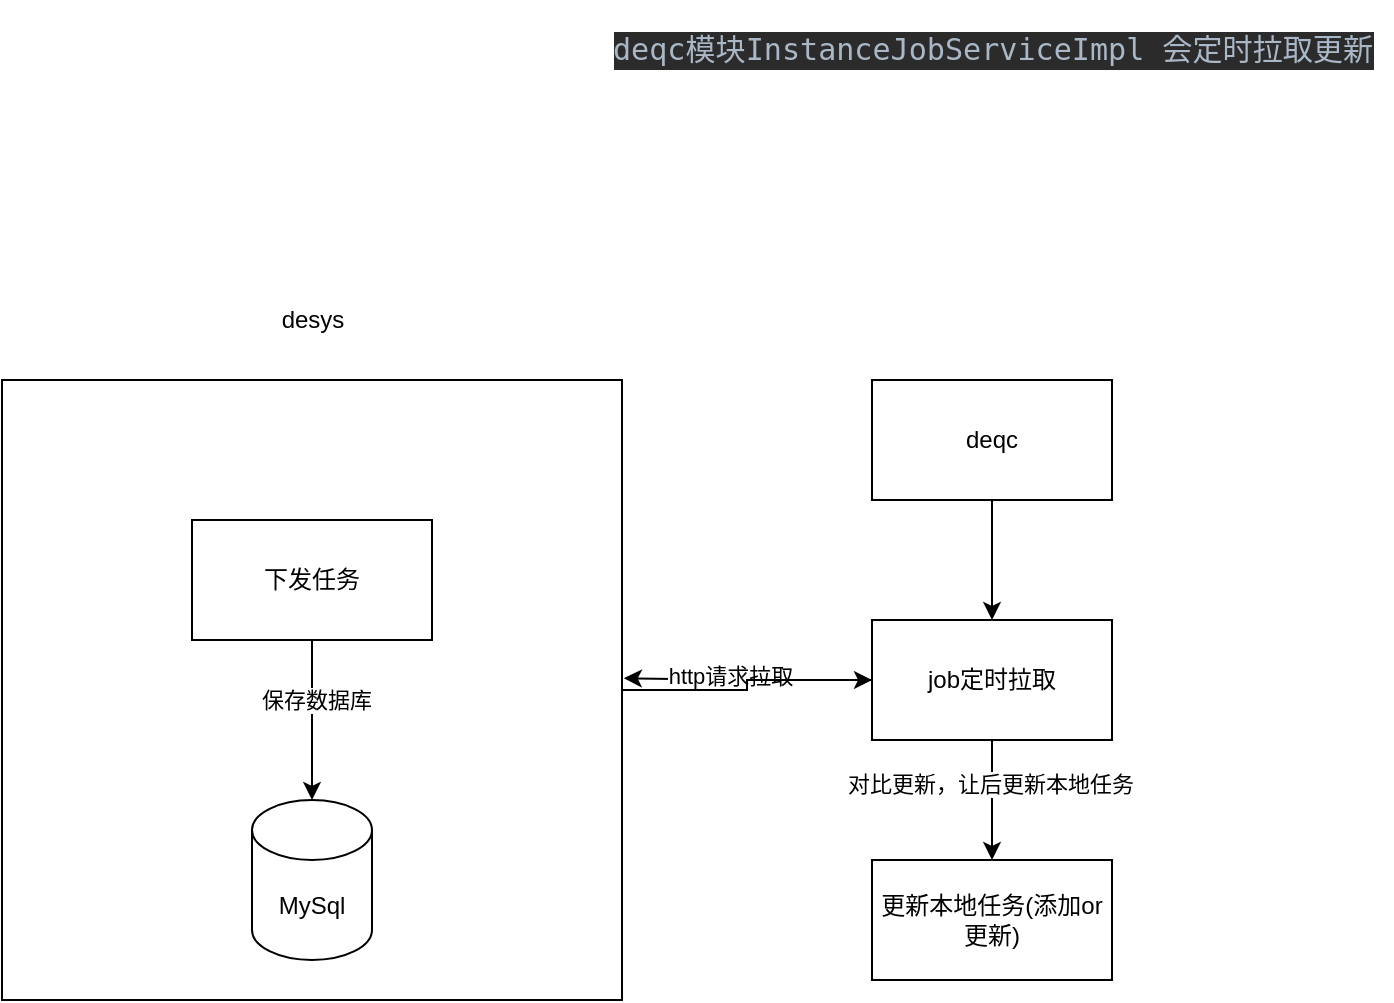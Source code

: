 <mxfile version="14.5.3" type="github">
  <diagram id="j8GE4RQKSZCgPIXTIdFi" name="Page-1">
    <mxGraphModel dx="1127" dy="771" grid="1" gridSize="10" guides="1" tooltips="1" connect="1" arrows="1" fold="1" page="1" pageScale="1" pageWidth="827" pageHeight="1169" math="0" shadow="0">
      <root>
        <mxCell id="0" />
        <mxCell id="1" parent="0" />
        <mxCell id="6EcpN162SlFqgvWLI8rP-2" value="" style="group" parent="1" vertex="1" connectable="0">
          <mxGeometry x="125" y="160" width="555" height="350" as="geometry" />
        </mxCell>
        <mxCell id="gFtA8g6Rq-OLYs5up7ow-9" value="" style="whiteSpace=wrap;html=1;aspect=fixed;" parent="6EcpN162SlFqgvWLI8rP-2" vertex="1">
          <mxGeometry y="40" width="310" height="310" as="geometry" />
        </mxCell>
        <mxCell id="gFtA8g6Rq-OLYs5up7ow-2" value="MySql" style="shape=cylinder3;whiteSpace=wrap;html=1;boundedLbl=1;backgroundOutline=1;size=15;" parent="6EcpN162SlFqgvWLI8rP-2" vertex="1">
          <mxGeometry x="125" y="250" width="60" height="80" as="geometry" />
        </mxCell>
        <mxCell id="gFtA8g6Rq-OLYs5up7ow-7" value="" style="edgeStyle=orthogonalEdgeStyle;rounded=0;orthogonalLoop=1;jettySize=auto;html=1;" parent="6EcpN162SlFqgvWLI8rP-2" source="gFtA8g6Rq-OLYs5up7ow-4" target="gFtA8g6Rq-OLYs5up7ow-2" edge="1">
          <mxGeometry relative="1" as="geometry" />
        </mxCell>
        <mxCell id="gFtA8g6Rq-OLYs5up7ow-8" value="保存数据库" style="edgeLabel;html=1;align=center;verticalAlign=middle;resizable=0;points=[];" parent="gFtA8g6Rq-OLYs5up7ow-7" vertex="1" connectable="0">
          <mxGeometry x="-0.25" y="2" relative="1" as="geometry">
            <mxPoint as="offset" />
          </mxGeometry>
        </mxCell>
        <mxCell id="gFtA8g6Rq-OLYs5up7ow-4" value="下发任务" style="rounded=0;whiteSpace=wrap;html=1;" parent="6EcpN162SlFqgvWLI8rP-2" vertex="1">
          <mxGeometry x="95" y="110" width="120" height="60" as="geometry" />
        </mxCell>
        <mxCell id="gFtA8g6Rq-OLYs5up7ow-11" value="desys" style="text;html=1;align=center;verticalAlign=middle;resizable=0;points=[];autosize=1;" parent="6EcpN162SlFqgvWLI8rP-2" vertex="1">
          <mxGeometry x="130" width="50" height="20" as="geometry" />
        </mxCell>
        <mxCell id="gFtA8g6Rq-OLYs5up7ow-12" value="deqc" style="rounded=0;whiteSpace=wrap;html=1;" parent="6EcpN162SlFqgvWLI8rP-2" vertex="1">
          <mxGeometry x="435" y="40" width="120" height="60" as="geometry" />
        </mxCell>
        <mxCell id="gFtA8g6Rq-OLYs5up7ow-15" style="edgeStyle=orthogonalEdgeStyle;rounded=0;orthogonalLoop=1;jettySize=auto;html=1;entryX=1.003;entryY=0.481;entryDx=0;entryDy=0;entryPerimeter=0;" parent="6EcpN162SlFqgvWLI8rP-2" source="gFtA8g6Rq-OLYs5up7ow-13" target="gFtA8g6Rq-OLYs5up7ow-9" edge="1">
          <mxGeometry relative="1" as="geometry" />
        </mxCell>
        <mxCell id="gFtA8g6Rq-OLYs5up7ow-16" value="http请求拉取" style="edgeLabel;html=1;align=center;verticalAlign=middle;resizable=0;points=[];" parent="gFtA8g6Rq-OLYs5up7ow-15" vertex="1" connectable="0">
          <mxGeometry x="0.151" y="-1" relative="1" as="geometry">
            <mxPoint as="offset" />
          </mxGeometry>
        </mxCell>
        <mxCell id="gFtA8g6Rq-OLYs5up7ow-13" value="job定时拉取" style="rounded=0;whiteSpace=wrap;html=1;" parent="6EcpN162SlFqgvWLI8rP-2" vertex="1">
          <mxGeometry x="435" y="160" width="120" height="60" as="geometry" />
        </mxCell>
        <mxCell id="gFtA8g6Rq-OLYs5up7ow-20" style="edgeStyle=orthogonalEdgeStyle;rounded=0;orthogonalLoop=1;jettySize=auto;html=1;" parent="6EcpN162SlFqgvWLI8rP-2" source="gFtA8g6Rq-OLYs5up7ow-9" target="gFtA8g6Rq-OLYs5up7ow-13" edge="1">
          <mxGeometry relative="1" as="geometry" />
        </mxCell>
        <mxCell id="gFtA8g6Rq-OLYs5up7ow-14" value="" style="edgeStyle=orthogonalEdgeStyle;rounded=0;orthogonalLoop=1;jettySize=auto;html=1;" parent="6EcpN162SlFqgvWLI8rP-2" source="gFtA8g6Rq-OLYs5up7ow-12" target="gFtA8g6Rq-OLYs5up7ow-13" edge="1">
          <mxGeometry relative="1" as="geometry" />
        </mxCell>
        <mxCell id="gFtA8g6Rq-OLYs5up7ow-18" value="更新本地任务(添加or更新)" style="rounded=0;whiteSpace=wrap;html=1;" parent="6EcpN162SlFqgvWLI8rP-2" vertex="1">
          <mxGeometry x="435" y="280" width="120" height="60" as="geometry" />
        </mxCell>
        <mxCell id="gFtA8g6Rq-OLYs5up7ow-21" style="edgeStyle=orthogonalEdgeStyle;rounded=0;orthogonalLoop=1;jettySize=auto;html=1;" parent="6EcpN162SlFqgvWLI8rP-2" source="gFtA8g6Rq-OLYs5up7ow-13" target="gFtA8g6Rq-OLYs5up7ow-18" edge="1">
          <mxGeometry relative="1" as="geometry" />
        </mxCell>
        <mxCell id="gFtA8g6Rq-OLYs5up7ow-22" value="对比更新，让后更新本地任务" style="edgeLabel;html=1;align=center;verticalAlign=middle;resizable=0;points=[];" parent="gFtA8g6Rq-OLYs5up7ow-21" vertex="1" connectable="0">
          <mxGeometry x="-0.267" y="-1" relative="1" as="geometry">
            <mxPoint as="offset" />
          </mxGeometry>
        </mxCell>
        <mxCell id="VOqbdTBHVf8EjL65ZFzS-1" value="&lt;pre style=&quot;background-color: #2b2b2b ; color: #a9b7c6 ; font-family: &amp;#34;jetbrains mono&amp;#34; , monospace ; font-size: 11.3pt&quot;&gt;deqc模块InstanceJobServiceImpl 会定时拉取更新&lt;/pre&gt;" style="text;html=1;align=center;verticalAlign=middle;resizable=0;points=[];autosize=1;" vertex="1" parent="1">
          <mxGeometry x="420" y="10" width="400" height="50" as="geometry" />
        </mxCell>
      </root>
    </mxGraphModel>
  </diagram>
</mxfile>
